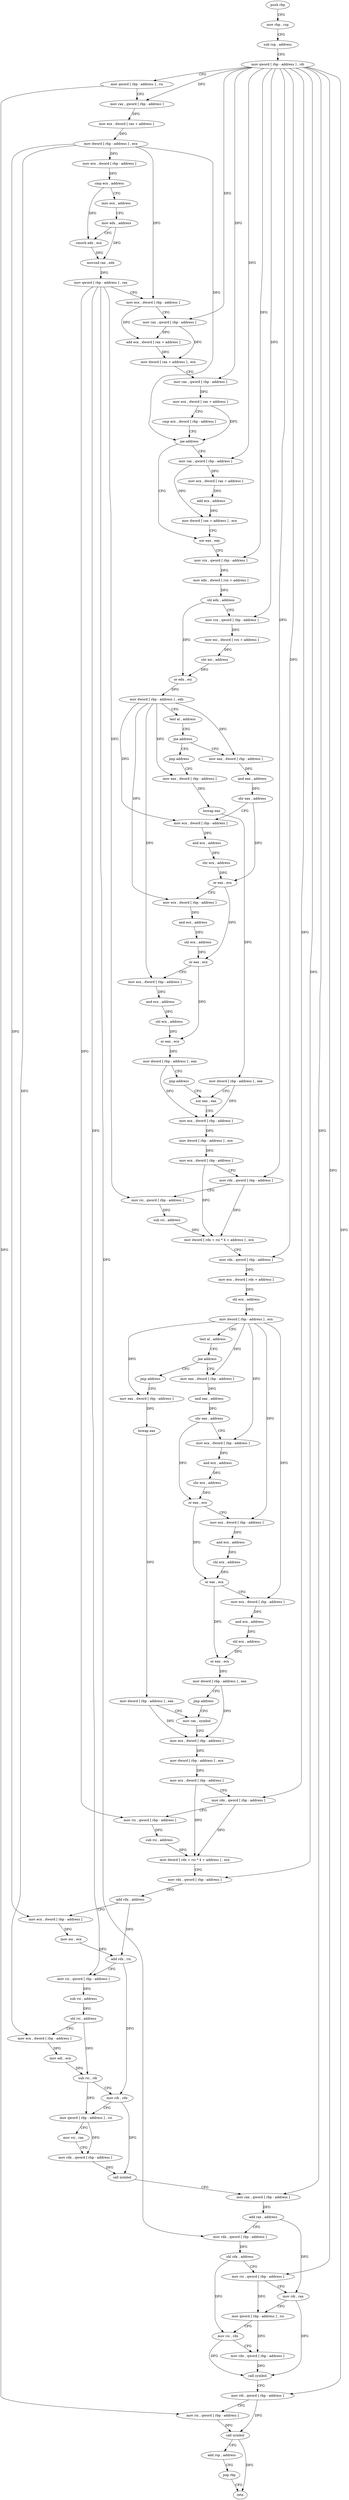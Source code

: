 digraph "func" {
"4255344" [label = "push rbp" ]
"4255345" [label = "mov rbp , rsp" ]
"4255348" [label = "sub rsp , address" ]
"4255352" [label = "mov qword [ rbp - address ] , rdi" ]
"4255356" [label = "mov qword [ rbp - address ] , rsi" ]
"4255360" [label = "mov rax , qword [ rbp - address ]" ]
"4255364" [label = "mov ecx , dword [ rax + address ]" ]
"4255367" [label = "mov dword [ rbp - address ] , ecx" ]
"4255370" [label = "mov ecx , dword [ rbp - address ]" ]
"4255373" [label = "cmp ecx , address" ]
"4255376" [label = "mov ecx , address" ]
"4255381" [label = "mov edx , address" ]
"4255386" [label = "cmovb edx , ecx" ]
"4255389" [label = "movsxd rax , edx" ]
"4255392" [label = "mov qword [ rbp - address ] , rax" ]
"4255396" [label = "mov ecx , dword [ rbp - address ]" ]
"4255399" [label = "mov rax , qword [ rbp - address ]" ]
"4255403" [label = "add ecx , dword [ rax + address ]" ]
"4255406" [label = "mov dword [ rax + address ] , ecx" ]
"4255409" [label = "mov rax , qword [ rbp - address ]" ]
"4255413" [label = "mov ecx , dword [ rax + address ]" ]
"4255416" [label = "cmp ecx , dword [ rbp - address ]" ]
"4255419" [label = "jae address" ]
"4255438" [label = "xor eax , eax" ]
"4255425" [label = "mov rax , qword [ rbp - address ]" ]
"4255440" [label = "mov rcx , qword [ rbp - address ]" ]
"4255444" [label = "mov edx , dword [ rcx + address ]" ]
"4255447" [label = "shl edx , address" ]
"4255450" [label = "mov rcx , qword [ rbp - address ]" ]
"4255454" [label = "mov esi , dword [ rcx + address ]" ]
"4255457" [label = "shr esi , address" ]
"4255460" [label = "or edx , esi" ]
"4255462" [label = "mov dword [ rbp - address ] , edx" ]
"4255465" [label = "test al , address" ]
"4255467" [label = "jne address" ]
"4255478" [label = "mov eax , dword [ rbp - address ]" ]
"4255473" [label = "jmp address" ]
"4255429" [label = "mov ecx , dword [ rax + address ]" ]
"4255432" [label = "add ecx , address" ]
"4255435" [label = "mov dword [ rax + address ] , ecx" ]
"4255481" [label = "and eax , address" ]
"4255486" [label = "shr eax , address" ]
"4255489" [label = "mov ecx , dword [ rbp - address ]" ]
"4255492" [label = "and ecx , address" ]
"4255498" [label = "shr ecx , address" ]
"4255501" [label = "or eax , ecx" ]
"4255503" [label = "mov ecx , dword [ rbp - address ]" ]
"4255506" [label = "and ecx , address" ]
"4255512" [label = "shl ecx , address" ]
"4255515" [label = "or eax , ecx" ]
"4255517" [label = "mov ecx , dword [ rbp - address ]" ]
"4255520" [label = "and ecx , address" ]
"4255526" [label = "shl ecx , address" ]
"4255529" [label = "or eax , ecx" ]
"4255531" [label = "mov dword [ rbp - address ] , eax" ]
"4255534" [label = "jmp address" ]
"4255547" [label = "xor eax , eax" ]
"4255539" [label = "mov eax , dword [ rbp - address ]" ]
"4255549" [label = "mov ecx , dword [ rbp - address ]" ]
"4255552" [label = "mov dword [ rbp - address ] , ecx" ]
"4255555" [label = "mov ecx , dword [ rbp - address ]" ]
"4255558" [label = "mov rdx , qword [ rbp - address ]" ]
"4255562" [label = "mov rsi , qword [ rbp - address ]" ]
"4255566" [label = "sub rsi , address" ]
"4255573" [label = "mov dword [ rdx + rsi * 4 + address ] , ecx" ]
"4255577" [label = "mov rdx , qword [ rbp - address ]" ]
"4255581" [label = "mov ecx , dword [ rdx + address ]" ]
"4255584" [label = "shl ecx , address" ]
"4255587" [label = "mov dword [ rbp - address ] , ecx" ]
"4255590" [label = "test al , address" ]
"4255592" [label = "jne address" ]
"4255603" [label = "mov eax , dword [ rbp - address ]" ]
"4255598" [label = "jmp address" ]
"4255542" [label = "bswap eax" ]
"4255544" [label = "mov dword [ rbp - address ] , eax" ]
"4255606" [label = "and eax , address" ]
"4255611" [label = "shr eax , address" ]
"4255614" [label = "mov ecx , dword [ rbp - address ]" ]
"4255617" [label = "and ecx , address" ]
"4255623" [label = "shr ecx , address" ]
"4255626" [label = "or eax , ecx" ]
"4255628" [label = "mov ecx , dword [ rbp - address ]" ]
"4255631" [label = "and ecx , address" ]
"4255637" [label = "shl ecx , address" ]
"4255640" [label = "or eax , ecx" ]
"4255642" [label = "mov ecx , dword [ rbp - address ]" ]
"4255645" [label = "and ecx , address" ]
"4255651" [label = "shl ecx , address" ]
"4255654" [label = "or eax , ecx" ]
"4255656" [label = "mov dword [ rbp - address ] , eax" ]
"4255659" [label = "jmp address" ]
"4255672" [label = "mov rax , symbol" ]
"4255664" [label = "mov eax , dword [ rbp - address ]" ]
"4255682" [label = "mov ecx , dword [ rbp - address ]" ]
"4255685" [label = "mov dword [ rbp - address ] , ecx" ]
"4255688" [label = "mov ecx , dword [ rbp - address ]" ]
"4255691" [label = "mov rdx , qword [ rbp - address ]" ]
"4255695" [label = "mov rsi , qword [ rbp - address ]" ]
"4255699" [label = "sub rsi , address" ]
"4255706" [label = "mov dword [ rdx + rsi * 4 + address ] , ecx" ]
"4255710" [label = "mov rdx , qword [ rbp - address ]" ]
"4255714" [label = "add rdx , address" ]
"4255721" [label = "mov ecx , dword [ rbp - address ]" ]
"4255724" [label = "mov esi , ecx" ]
"4255726" [label = "add rdx , rsi" ]
"4255729" [label = "mov rsi , qword [ rbp - address ]" ]
"4255733" [label = "sub rsi , address" ]
"4255740" [label = "shl rsi , address" ]
"4255744" [label = "mov ecx , dword [ rbp - address ]" ]
"4255747" [label = "mov edi , ecx" ]
"4255749" [label = "sub rsi , rdi" ]
"4255752" [label = "mov rdi , rdx" ]
"4255755" [label = "mov qword [ rbp - address ] , rsi" ]
"4255759" [label = "mov rsi , rax" ]
"4255762" [label = "mov rdx , qword [ rbp - address ]" ]
"4255766" [label = "call symbol" ]
"4255771" [label = "mov rax , qword [ rbp - address ]" ]
"4255775" [label = "add rax , address" ]
"4255781" [label = "mov rdx , qword [ rbp - address ]" ]
"4255785" [label = "shl rdx , address" ]
"4255789" [label = "mov rsi , qword [ rbp - address ]" ]
"4255793" [label = "mov rdi , rax" ]
"4255796" [label = "mov qword [ rbp - address ] , rsi" ]
"4255800" [label = "mov rsi , rdx" ]
"4255803" [label = "mov rdx , qword [ rbp - address ]" ]
"4255807" [label = "call symbol" ]
"4255812" [label = "mov rdi , qword [ rbp - address ]" ]
"4255816" [label = "mov rsi , qword [ rbp - address ]" ]
"4255820" [label = "call symbol" ]
"4255825" [label = "add rsp , address" ]
"4255829" [label = "pop rbp" ]
"4255830" [label = "retn" ]
"4255667" [label = "bswap eax" ]
"4255669" [label = "mov dword [ rbp - address ] , eax" ]
"4255344" -> "4255345" [ label = "CFG" ]
"4255345" -> "4255348" [ label = "CFG" ]
"4255348" -> "4255352" [ label = "CFG" ]
"4255352" -> "4255356" [ label = "CFG" ]
"4255352" -> "4255360" [ label = "DFG" ]
"4255352" -> "4255399" [ label = "DFG" ]
"4255352" -> "4255409" [ label = "DFG" ]
"4255352" -> "4255440" [ label = "DFG" ]
"4255352" -> "4255450" [ label = "DFG" ]
"4255352" -> "4255425" [ label = "DFG" ]
"4255352" -> "4255558" [ label = "DFG" ]
"4255352" -> "4255577" [ label = "DFG" ]
"4255352" -> "4255691" [ label = "DFG" ]
"4255352" -> "4255710" [ label = "DFG" ]
"4255352" -> "4255771" [ label = "DFG" ]
"4255352" -> "4255789" [ label = "DFG" ]
"4255352" -> "4255812" [ label = "DFG" ]
"4255356" -> "4255360" [ label = "CFG" ]
"4255356" -> "4255816" [ label = "DFG" ]
"4255360" -> "4255364" [ label = "DFG" ]
"4255364" -> "4255367" [ label = "DFG" ]
"4255367" -> "4255370" [ label = "DFG" ]
"4255367" -> "4255396" [ label = "DFG" ]
"4255367" -> "4255419" [ label = "DFG" ]
"4255367" -> "4255721" [ label = "DFG" ]
"4255367" -> "4255744" [ label = "DFG" ]
"4255370" -> "4255373" [ label = "DFG" ]
"4255373" -> "4255376" [ label = "CFG" ]
"4255373" -> "4255386" [ label = "DFG" ]
"4255376" -> "4255381" [ label = "CFG" ]
"4255381" -> "4255386" [ label = "CFG" ]
"4255381" -> "4255389" [ label = "DFG" ]
"4255386" -> "4255389" [ label = "DFG" ]
"4255389" -> "4255392" [ label = "DFG" ]
"4255392" -> "4255396" [ label = "CFG" ]
"4255392" -> "4255562" [ label = "DFG" ]
"4255392" -> "4255695" [ label = "DFG" ]
"4255392" -> "4255729" [ label = "DFG" ]
"4255392" -> "4255781" [ label = "DFG" ]
"4255396" -> "4255399" [ label = "CFG" ]
"4255396" -> "4255403" [ label = "DFG" ]
"4255399" -> "4255403" [ label = "DFG" ]
"4255399" -> "4255406" [ label = "DFG" ]
"4255403" -> "4255406" [ label = "DFG" ]
"4255406" -> "4255409" [ label = "CFG" ]
"4255409" -> "4255413" [ label = "DFG" ]
"4255413" -> "4255416" [ label = "CFG" ]
"4255413" -> "4255419" [ label = "DFG" ]
"4255416" -> "4255419" [ label = "CFG" ]
"4255419" -> "4255438" [ label = "CFG" ]
"4255419" -> "4255425" [ label = "CFG" ]
"4255438" -> "4255440" [ label = "CFG" ]
"4255425" -> "4255429" [ label = "DFG" ]
"4255425" -> "4255435" [ label = "DFG" ]
"4255440" -> "4255444" [ label = "DFG" ]
"4255444" -> "4255447" [ label = "DFG" ]
"4255447" -> "4255450" [ label = "CFG" ]
"4255447" -> "4255460" [ label = "DFG" ]
"4255450" -> "4255454" [ label = "DFG" ]
"4255454" -> "4255457" [ label = "DFG" ]
"4255457" -> "4255460" [ label = "DFG" ]
"4255460" -> "4255462" [ label = "DFG" ]
"4255462" -> "4255465" [ label = "CFG" ]
"4255462" -> "4255478" [ label = "DFG" ]
"4255462" -> "4255489" [ label = "DFG" ]
"4255462" -> "4255503" [ label = "DFG" ]
"4255462" -> "4255517" [ label = "DFG" ]
"4255462" -> "4255539" [ label = "DFG" ]
"4255465" -> "4255467" [ label = "CFG" ]
"4255467" -> "4255478" [ label = "CFG" ]
"4255467" -> "4255473" [ label = "CFG" ]
"4255478" -> "4255481" [ label = "DFG" ]
"4255473" -> "4255539" [ label = "CFG" ]
"4255429" -> "4255432" [ label = "DFG" ]
"4255432" -> "4255435" [ label = "DFG" ]
"4255435" -> "4255438" [ label = "CFG" ]
"4255481" -> "4255486" [ label = "DFG" ]
"4255486" -> "4255489" [ label = "CFG" ]
"4255486" -> "4255501" [ label = "DFG" ]
"4255489" -> "4255492" [ label = "DFG" ]
"4255492" -> "4255498" [ label = "DFG" ]
"4255498" -> "4255501" [ label = "DFG" ]
"4255501" -> "4255503" [ label = "CFG" ]
"4255501" -> "4255515" [ label = "DFG" ]
"4255503" -> "4255506" [ label = "DFG" ]
"4255506" -> "4255512" [ label = "DFG" ]
"4255512" -> "4255515" [ label = "DFG" ]
"4255515" -> "4255517" [ label = "CFG" ]
"4255515" -> "4255529" [ label = "DFG" ]
"4255517" -> "4255520" [ label = "DFG" ]
"4255520" -> "4255526" [ label = "DFG" ]
"4255526" -> "4255529" [ label = "DFG" ]
"4255529" -> "4255531" [ label = "DFG" ]
"4255531" -> "4255534" [ label = "CFG" ]
"4255531" -> "4255549" [ label = "DFG" ]
"4255534" -> "4255547" [ label = "CFG" ]
"4255547" -> "4255549" [ label = "CFG" ]
"4255539" -> "4255542" [ label = "DFG" ]
"4255549" -> "4255552" [ label = "DFG" ]
"4255552" -> "4255555" [ label = "DFG" ]
"4255555" -> "4255558" [ label = "CFG" ]
"4255555" -> "4255573" [ label = "DFG" ]
"4255558" -> "4255562" [ label = "CFG" ]
"4255558" -> "4255573" [ label = "DFG" ]
"4255562" -> "4255566" [ label = "DFG" ]
"4255566" -> "4255573" [ label = "DFG" ]
"4255573" -> "4255577" [ label = "CFG" ]
"4255577" -> "4255581" [ label = "DFG" ]
"4255581" -> "4255584" [ label = "DFG" ]
"4255584" -> "4255587" [ label = "DFG" ]
"4255587" -> "4255590" [ label = "CFG" ]
"4255587" -> "4255603" [ label = "DFG" ]
"4255587" -> "4255614" [ label = "DFG" ]
"4255587" -> "4255628" [ label = "DFG" ]
"4255587" -> "4255642" [ label = "DFG" ]
"4255587" -> "4255664" [ label = "DFG" ]
"4255590" -> "4255592" [ label = "CFG" ]
"4255592" -> "4255603" [ label = "CFG" ]
"4255592" -> "4255598" [ label = "CFG" ]
"4255603" -> "4255606" [ label = "DFG" ]
"4255598" -> "4255664" [ label = "CFG" ]
"4255542" -> "4255544" [ label = "DFG" ]
"4255544" -> "4255547" [ label = "CFG" ]
"4255544" -> "4255549" [ label = "DFG" ]
"4255606" -> "4255611" [ label = "DFG" ]
"4255611" -> "4255614" [ label = "CFG" ]
"4255611" -> "4255626" [ label = "DFG" ]
"4255614" -> "4255617" [ label = "DFG" ]
"4255617" -> "4255623" [ label = "DFG" ]
"4255623" -> "4255626" [ label = "DFG" ]
"4255626" -> "4255628" [ label = "CFG" ]
"4255626" -> "4255640" [ label = "DFG" ]
"4255628" -> "4255631" [ label = "DFG" ]
"4255631" -> "4255637" [ label = "DFG" ]
"4255637" -> "4255640" [ label = "DFG" ]
"4255640" -> "4255642" [ label = "CFG" ]
"4255640" -> "4255654" [ label = "DFG" ]
"4255642" -> "4255645" [ label = "DFG" ]
"4255645" -> "4255651" [ label = "DFG" ]
"4255651" -> "4255654" [ label = "DFG" ]
"4255654" -> "4255656" [ label = "DFG" ]
"4255656" -> "4255659" [ label = "CFG" ]
"4255656" -> "4255682" [ label = "DFG" ]
"4255659" -> "4255672" [ label = "CFG" ]
"4255672" -> "4255682" [ label = "CFG" ]
"4255664" -> "4255667" [ label = "DFG" ]
"4255682" -> "4255685" [ label = "DFG" ]
"4255685" -> "4255688" [ label = "DFG" ]
"4255688" -> "4255691" [ label = "CFG" ]
"4255688" -> "4255706" [ label = "DFG" ]
"4255691" -> "4255695" [ label = "CFG" ]
"4255691" -> "4255706" [ label = "DFG" ]
"4255695" -> "4255699" [ label = "DFG" ]
"4255699" -> "4255706" [ label = "DFG" ]
"4255706" -> "4255710" [ label = "CFG" ]
"4255710" -> "4255714" [ label = "DFG" ]
"4255714" -> "4255721" [ label = "CFG" ]
"4255714" -> "4255726" [ label = "DFG" ]
"4255721" -> "4255724" [ label = "DFG" ]
"4255724" -> "4255726" [ label = "DFG" ]
"4255726" -> "4255729" [ label = "CFG" ]
"4255726" -> "4255752" [ label = "DFG" ]
"4255729" -> "4255733" [ label = "DFG" ]
"4255733" -> "4255740" [ label = "DFG" ]
"4255740" -> "4255744" [ label = "CFG" ]
"4255740" -> "4255749" [ label = "DFG" ]
"4255744" -> "4255747" [ label = "DFG" ]
"4255747" -> "4255749" [ label = "DFG" ]
"4255749" -> "4255752" [ label = "CFG" ]
"4255749" -> "4255755" [ label = "DFG" ]
"4255752" -> "4255755" [ label = "CFG" ]
"4255752" -> "4255766" [ label = "DFG" ]
"4255755" -> "4255759" [ label = "CFG" ]
"4255755" -> "4255762" [ label = "DFG" ]
"4255759" -> "4255762" [ label = "CFG" ]
"4255762" -> "4255766" [ label = "DFG" ]
"4255766" -> "4255771" [ label = "CFG" ]
"4255771" -> "4255775" [ label = "DFG" ]
"4255775" -> "4255781" [ label = "CFG" ]
"4255775" -> "4255793" [ label = "DFG" ]
"4255781" -> "4255785" [ label = "DFG" ]
"4255785" -> "4255789" [ label = "CFG" ]
"4255785" -> "4255800" [ label = "DFG" ]
"4255789" -> "4255793" [ label = "CFG" ]
"4255789" -> "4255796" [ label = "DFG" ]
"4255793" -> "4255796" [ label = "CFG" ]
"4255793" -> "4255807" [ label = "DFG" ]
"4255796" -> "4255800" [ label = "CFG" ]
"4255796" -> "4255803" [ label = "DFG" ]
"4255800" -> "4255803" [ label = "CFG" ]
"4255800" -> "4255807" [ label = "DFG" ]
"4255803" -> "4255807" [ label = "DFG" ]
"4255807" -> "4255812" [ label = "CFG" ]
"4255812" -> "4255816" [ label = "CFG" ]
"4255812" -> "4255820" [ label = "DFG" ]
"4255816" -> "4255820" [ label = "DFG" ]
"4255820" -> "4255825" [ label = "CFG" ]
"4255820" -> "4255830" [ label = "DFG" ]
"4255825" -> "4255829" [ label = "CFG" ]
"4255829" -> "4255830" [ label = "CFG" ]
"4255667" -> "4255669" [ label = "DFG" ]
"4255669" -> "4255672" [ label = "CFG" ]
"4255669" -> "4255682" [ label = "DFG" ]
}
